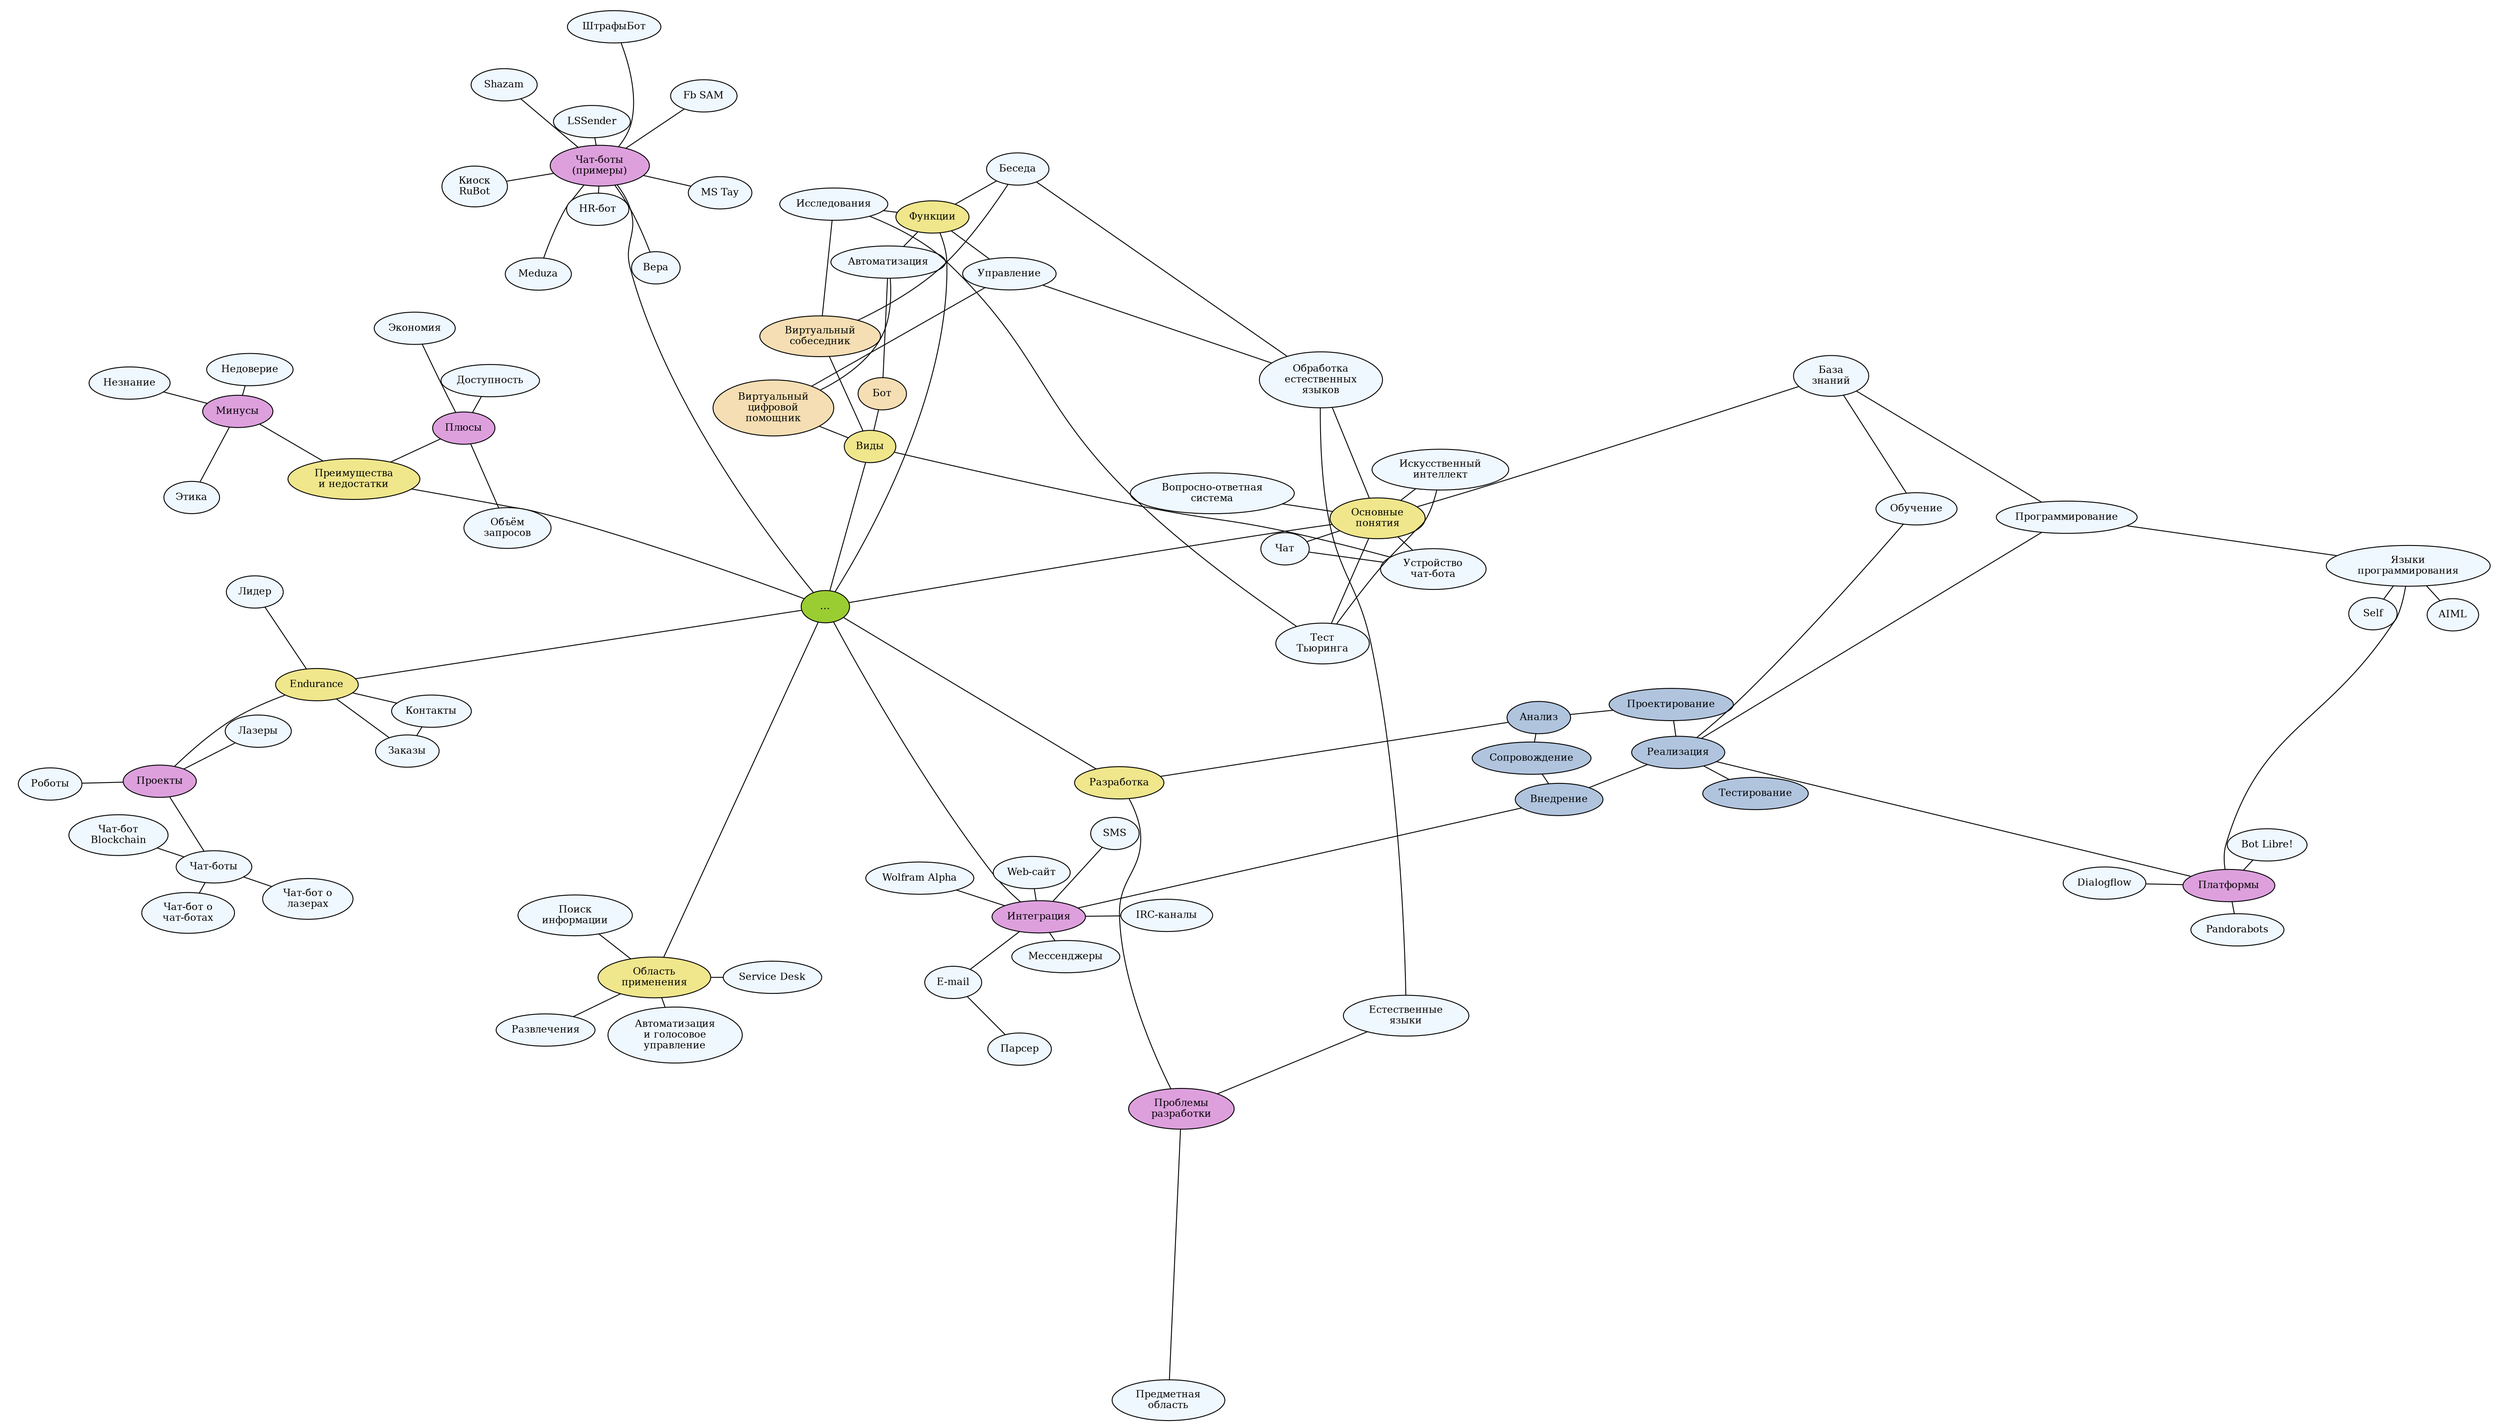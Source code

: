graph semantics {

// Configuration

graph [
center = true,
charset = "UTF-8",
label = "",
labelloc = "t",
labeljust = "c",
fontsize = 13,
style = invis,
layout = fdp,
splines = true
];

node [
fontsize = 11,
style = filled,
fillcolor = AliceBlue
];

edge [
style = solid
];

// Nodes

all [label = "..." fillcolor = YellowGreen];
examples [label = "Чат-боты\n(примеры)" fillcolor = Plum];

basics [label = "Основные\nпонятия" fillcolor = Khaki];
types [label = "Виды" fillcolor = Khaki];
functions [label = "Функции" fillcolor = Khaki];
development [label = "Разработка" fillcolor = Khaki];
benefits [label = "Преимущества\nи недостатки" fillcolor = Khaki];
applications [label = "Область\nприменения" fillcolor = Khaki];
endurance [label = "Endurance" fillcolor = Khaki];

projects [label = "Проекты" fillcolor = Plum];

talk [label = "Беседа"];
automation [label = "Автоматизация"];
control [label = "Управление"];
research [label = "Исследования"];

ibot [label = "Бот" fillcolor = Wheat];
chatbot [label = "Виртуальный\nсобеседник" fillcolor = Wheat];
VDA [label = "Виртуальный\nцифровой\nпомощник" fillcolor = Wheat];

knowledge_base [label = "База\nзнаний"];
AI [label = "Искусственный\nинтеллект"];
NLP [label = "Обработка\nестественных\nязыков"];
principles [label = "Устройство\nчат-бота"];

issues [label = "Проблемы\nразработки" fillcolor = Plum];
integration [label = "Интеграция" fillcolor = Plum];
platforms [label = "Платформы" fillcolor = Plum];

pros [label = "Плюсы" fillcolor = Plum];
cons [label = "Минусы" fillcolor = Plum];

analysis [label = "Анализ" fillcolor = LightSteelBlue];
planning [label = "Проектирование" fillcolor = LightSteelBlue];
implementation [label = "Реализация" fillcolor = LightSteelBlue];
testing [label = "Тестирование" fillcolor = LightSteelBlue];
deployment [label = "Внедрение" fillcolor = LightSteelBlue];
maintenance [label = "Сопровождение" fillcolor = LightSteelBlue];

coding [label = "Программирование"];
training [label = "Обучение"];
languages [label = "Языки\nпрограммирования"];
turing [label = "Тест\nТьюринга"];

// Edges

all -- basics;
all -- types;
all -- functions;
all -- examples;
all -- development;
all -- integration;
all -- benefits;
all -- applications;
all -- endurance;

subgraph cluster_benefits {
    benefits -- pros;
    benefits -- cons;

    pros -- "Объём\nзапросов";
    pros -- "Доступность";
    pros -- "Экономия";

    cons -- "Недоверие";
    cons -- "Незнание";
    cons -- "Этика";
};

subgraph cluster_basics {
    basics -- AI;
    basics -- NLP;
    basics -- principles;

    //basics -- chatbot;
    //basics -- ibot;
    basics -- "Вопросно-ответная\nсистема";
    basics -- turing;
    basics -- "Чат";
};
basics -- knowledge_base;

principles -- "Чат";
AI -- turing;
research -- turing;
//AI -- chatbot;

subgraph cluster_examples {
    examples -- "Meduza";
    examples -- "Fb SAM";
    examples -- "Shazam";
    examples -- "HR-бот";
    examples -- "ШтрафыБот";
    examples -- "Вера";
    examples -- "Киоск\nRuBot";
    examples -- "LSSender";
    examples -- "MS Tay";
};

subgraph cluster_types {
    types -- chatbot;
    types -- ibot;
    types -- VDA;
    //types -- functions;
};

subgraph cluster_functions {
    functions -- talk;
    functions -- automation;
    functions -- control;
    functions -- research;
};

talk -- chatbot;
automation -- ibot;
automation -- VDA;
control -- VDA;
research -- chatbot;

types -- principles;

NLP -- control;
NLP -- talk;

development -- analysis;
//development -- planning;
//development -- implementation;
//development -- testing;
//development -- deployment;
//development -- maintenance;
development -- issues;
//issues -- NLP;
issues -- "Предметная\nобласть";
issues -- "Естественные\nязыки";
"Естественные\nязыки" -- NLP;

// Development cycle
subgraph cluster_development {
    //all -- development;
    maintenance -- analysis;
    analysis -- planning;
    planning -- implementation;
    implementation -- testing;
    implementation -- deployment;
    deployment -- maintenance;
};

implementation -- coding;
implementation -- platforms;
implementation -- training;

training -- knowledge_base;
coding -- knowledge_base;

coding -- languages;
platforms -- languages;

subgraph cluster_languages {
    languages -- "AIML";
    languages -- "Self";
};

deployment -- integration;
//deployment -- platforms;

subgraph cluster_platforms {
    platforms -- "Bot Libre!";
    platforms -- "Pandorabots";
    platforms -- "Dialogflow";
};

subgraph cluster_integration {
    integration -- "Мессенджеры";
    integration -- "E-mail";
    integration -- "SMS";
    integration -- "Web-сайт";
    integration -- "Wolfram Alpha";
    integration -- "IRC-каналы";
    "E-mail" -- "Парсер";
};

subgraph cluster_applications {
    //applications -- deployment;
    applications -- "Развлечения";
    applications -- "Service Desk";
    applications -- "Поиск\nинформации";
    applications -- "Автоматизация\nи голосовое\nуправление";
};

subgraph cluster_endurance {
    endurance -- "Лидер";
    endurance -- projects;
    endurance -- "Заказы";
    endurance -- "Контакты";
    "Контакты" -- "Заказы";
    subgraph cluster_endurance_projects {
        projects -- "Роботы";
        projects -- "Лазеры";
        projects -- "Чат-боты";
        subgraph cluster_endurance_chatbots {
            "Чат-боты" -- "Чат-бот\nBlockchain";
            "Чат-боты" -- "Чат-бот о\nлазерах";
            "Чат-боты" -- "Чат-бот о\nчат-ботах";
        }
    }
};
}

// vim: si et ts=4 sw=4:
